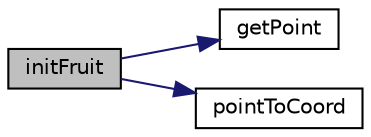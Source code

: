 digraph "initFruit"
{
  edge [fontname="Helvetica",fontsize="10",labelfontname="Helvetica",labelfontsize="10"];
  node [fontname="Helvetica",fontsize="10",shape=record];
  rankdir="LR";
  Node6 [label="initFruit",height=0.2,width=0.4,color="black", fillcolor="grey75", style="filled", fontcolor="black"];
  Node6 -> Node7 [color="midnightblue",fontsize="10",style="solid",fontname="Helvetica"];
  Node7 [label="getPoint",height=0.2,width=0.4,color="black", fillcolor="white", style="filled",URL="$point_8c.html#ae11ef60e15d1f8575481f5d2316cc86d",tooltip="Initializes a new point. "];
  Node6 -> Node8 [color="midnightblue",fontsize="10",style="solid",fontname="Helvetica"];
  Node8 [label="pointToCoord",height=0.2,width=0.4,color="black", fillcolor="white", style="filled",URL="$point_8c.html#a486f452e5d7065c708841f21f7651a54",tooltip="Converts a point to coordinates. "];
}
